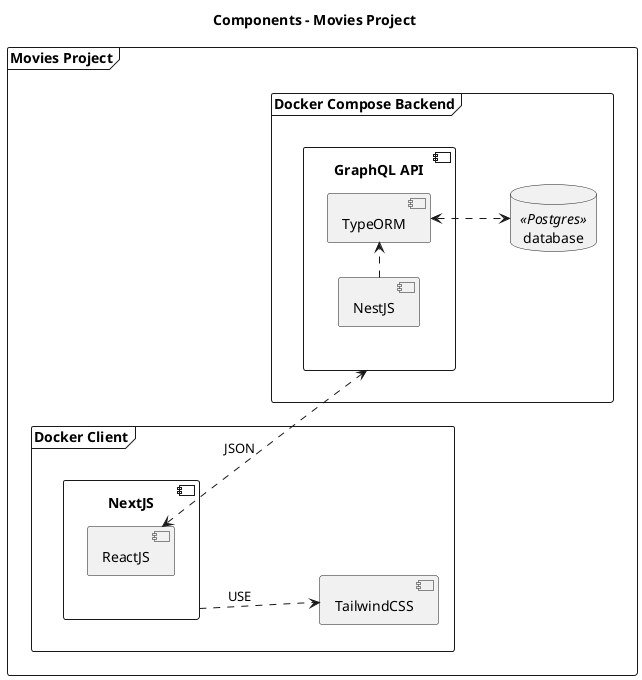 @startuml components
title Components - Movies Project
left to right direction
frame "Movies Project" {
    frame "Docker Client" {
        component "NextJS" as nextjs {
            [ReactJS]
        }

        [TailwindCSS]
        
    }
    frame "Docker Compose Backend" {
        component "GraphQL API" as graphql {
            [NestJS]
            [TypeORM]
        }
        database database as db1 <<Postgres>>
    }
}

[TypeORM] <..> db1
[NestJS] .> [TypeORM]
[ReactJS] <..> graphql: JSON
nextjs ..> [TailwindCSS]: USE
@enduml
```